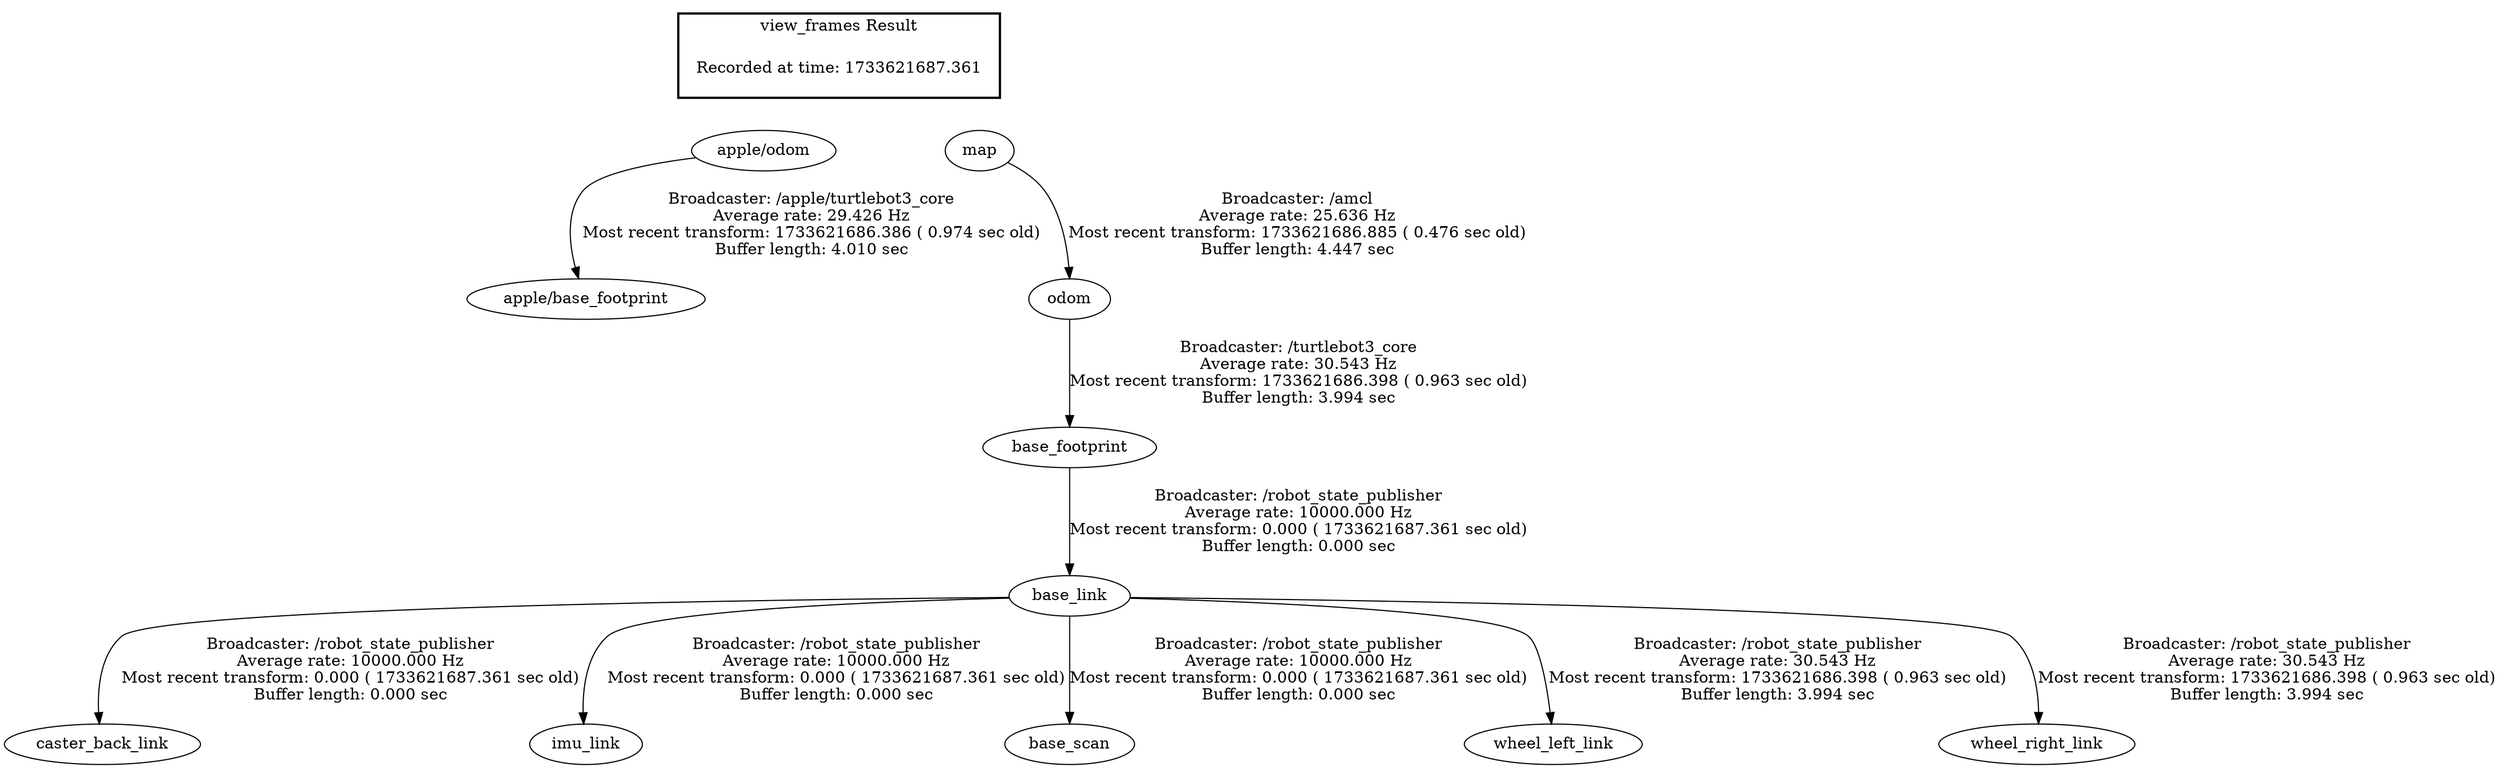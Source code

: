 digraph G {
"apple/odom" -> "apple/base_footprint"[label="Broadcaster: /apple/turtlebot3_core\nAverage rate: 29.426 Hz\nMost recent transform: 1733621686.386 ( 0.974 sec old)\nBuffer length: 4.010 sec\n"];
"map" -> "odom"[label="Broadcaster: /amcl\nAverage rate: 25.636 Hz\nMost recent transform: 1733621686.885 ( 0.476 sec old)\nBuffer length: 4.447 sec\n"];
"base_footprint" -> "base_link"[label="Broadcaster: /robot_state_publisher\nAverage rate: 10000.000 Hz\nMost recent transform: 0.000 ( 1733621687.361 sec old)\nBuffer length: 0.000 sec\n"];
"odom" -> "base_footprint"[label="Broadcaster: /turtlebot3_core\nAverage rate: 30.543 Hz\nMost recent transform: 1733621686.398 ( 0.963 sec old)\nBuffer length: 3.994 sec\n"];
"base_link" -> "caster_back_link"[label="Broadcaster: /robot_state_publisher\nAverage rate: 10000.000 Hz\nMost recent transform: 0.000 ( 1733621687.361 sec old)\nBuffer length: 0.000 sec\n"];
"base_link" -> "imu_link"[label="Broadcaster: /robot_state_publisher\nAverage rate: 10000.000 Hz\nMost recent transform: 0.000 ( 1733621687.361 sec old)\nBuffer length: 0.000 sec\n"];
"base_link" -> "base_scan"[label="Broadcaster: /robot_state_publisher\nAverage rate: 10000.000 Hz\nMost recent transform: 0.000 ( 1733621687.361 sec old)\nBuffer length: 0.000 sec\n"];
"base_link" -> "wheel_left_link"[label="Broadcaster: /robot_state_publisher\nAverage rate: 30.543 Hz\nMost recent transform: 1733621686.398 ( 0.963 sec old)\nBuffer length: 3.994 sec\n"];
"base_link" -> "wheel_right_link"[label="Broadcaster: /robot_state_publisher\nAverage rate: 30.543 Hz\nMost recent transform: 1733621686.398 ( 0.963 sec old)\nBuffer length: 3.994 sec\n"];
edge [style=invis];
 subgraph cluster_legend { style=bold; color=black; label ="view_frames Result";
"Recorded at time: 1733621687.361"[ shape=plaintext ] ;
 }->"apple/odom";
edge [style=invis];
 subgraph cluster_legend { style=bold; color=black; label ="view_frames Result";
"Recorded at time: 1733621687.361"[ shape=plaintext ] ;
 }->"map";
}